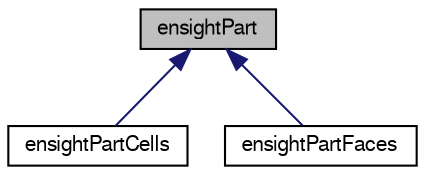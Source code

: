 digraph "ensightPart"
{
  bgcolor="transparent";
  edge [fontname="FreeSans",fontsize="10",labelfontname="FreeSans",labelfontsize="10"];
  node [fontname="FreeSans",fontsize="10",shape=record];
  Node0 [label="ensightPart",height=0.2,width=0.4,color="black", fillcolor="grey75", style="filled", fontcolor="black"];
  Node0 -> Node1 [dir="back",color="midnightblue",fontsize="10",style="solid",fontname="FreeSans"];
  Node1 [label="ensightPartCells",height=0.2,width=0.4,color="black",URL="$a21314.html",tooltip="An implementation of ensightPart to hold volume mesh cells. "];
  Node0 -> Node2 [dir="back",color="midnightblue",fontsize="10",style="solid",fontname="FreeSans"];
  Node2 [label="ensightPartFaces",height=0.2,width=0.4,color="black",URL="$a21318.html",tooltip="An implementation of ensightPart to hold volume mesh faces. "];
}
